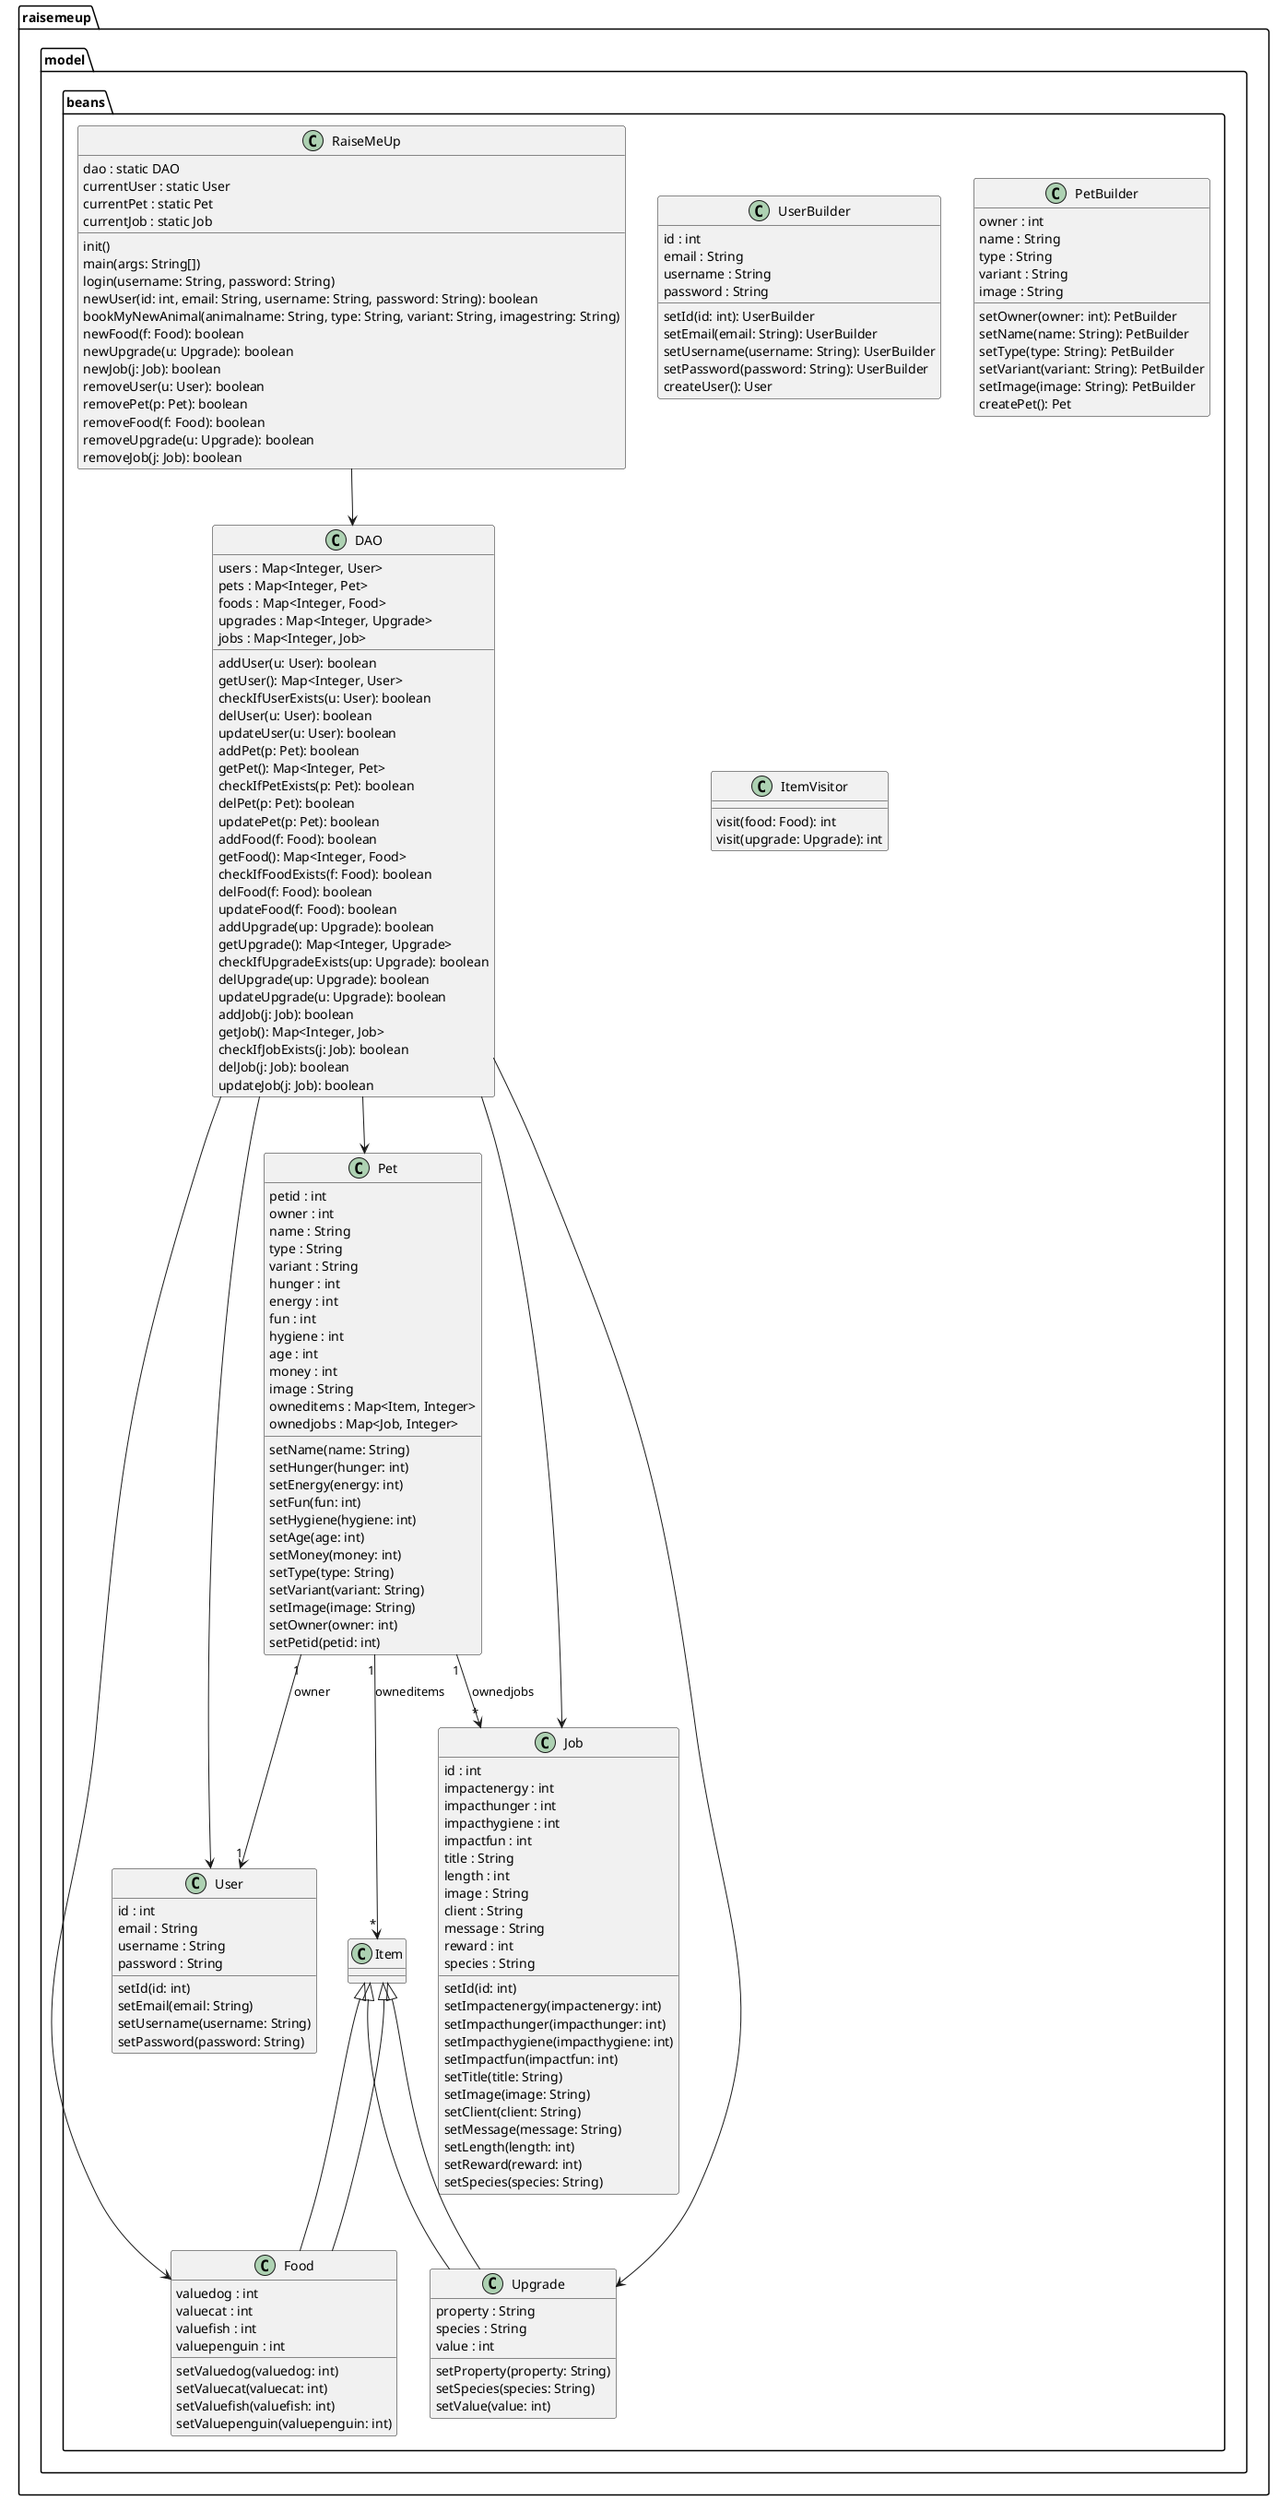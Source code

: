 @startuml

package raisemeup.model.beans {
    class User {
        id : int
        email : String
        username : String
        password : String
        setId(id: int)
        setEmail(email: String)
        setUsername(username: String)
        setPassword(password: String)
    }

    class UserBuilder {
        id : int
        email : String
        username : String
        password : String
        setId(id: int): UserBuilder
        setEmail(email: String): UserBuilder
        setUsername(username: String): UserBuilder
        setPassword(password: String): UserBuilder
        createUser(): User
    }

    class Pet {
        petid : int
        owner : int
        name : String
        type : String
        variant : String
        hunger : int
        energy : int
        fun : int
        hygiene : int
        age : int
        money : int
        image : String
        owneditems : Map<Item, Integer>
        ownedjobs : Map<Job, Integer>
        setName(name: String)
        setHunger(hunger: int)
        setEnergy(energy: int)
        setFun(fun: int)
        setHygiene(hygiene: int)
        setAge(age: int)
        setMoney(money: int)
        setType(type: String)
        setVariant(variant: String)
        setImage(image: String)
        setOwner(owner: int)
        setPetid(petid: int)
    }

    class PetBuilder {
        owner : int
        name : String
        type : String
        variant : String
        image : String
        setOwner(owner: int): PetBuilder
        setName(name: String): PetBuilder
        setType(type: String): PetBuilder
        setVariant(variant: String): PetBuilder
        setImage(image: String): PetBuilder
        createPet(): Pet
    }

    class Job {
        id : int
        impactenergy : int
        impacthunger : int
        impacthygiene : int
        impactfun : int
        title : String
        length : int
        image : String
        client : String
        message : String
        reward : int
        species : String
        setId(id: int)
        setImpactenergy(impactenergy: int)
        setImpacthunger(impacthunger: int)
        setImpacthygiene(impacthygiene: int)
        setImpactfun(impactfun: int)
        setTitle(title: String)
        setImage(image: String)
        setClient(client: String)
        setMessage(message: String)
        setLength(length: int)
        setReward(reward: int)
        setSpecies(species: String)
    }

    class Food extends Item {
        valuedog : int
        valuecat : int
        valuefish : int
        valuepenguin : int
        setValuedog(valuedog: int)
        setValuecat(valuecat: int)
        setValuefish(valuefish: int)
        setValuepenguin(valuepenguin: int)
    }

    class Upgrade extends Item {
        property : String
        species : String
        value : int
        setProperty(property: String)
        setSpecies(species: String)
        setValue(value: int)
    }

    class ItemVisitor {
        visit(food: Food): int
        visit(upgrade: Upgrade): int
    }

    class DAO {
        users : Map<Integer, User>
        pets : Map<Integer, Pet>
        foods : Map<Integer, Food>
        upgrades : Map<Integer, Upgrade>
        jobs : Map<Integer, Job>
        addUser(u: User): boolean
        getUser(): Map<Integer, User>
        checkIfUserExists(u: User): boolean
        delUser(u: User): boolean
        updateUser(u: User): boolean
        addPet(p: Pet): boolean
        getPet(): Map<Integer, Pet>
        checkIfPetExists(p: Pet): boolean
        delPet(p: Pet): boolean
        updatePet(p: Pet): boolean
        addFood(f: Food): boolean
        getFood(): Map<Integer, Food>
        checkIfFoodExists(f: Food): boolean
        delFood(f: Food): boolean
        updateFood(f: Food): boolean
        addUpgrade(up: Upgrade): boolean
        getUpgrade(): Map<Integer, Upgrade>
        checkIfUpgradeExists(up: Upgrade): boolean
        delUpgrade(up: Upgrade): boolean
        updateUpgrade(u: Upgrade): boolean
        addJob(j: Job): boolean
        getJob(): Map<Integer, Job>
        checkIfJobExists(j: Job): boolean
        delJob(j: Job): boolean
        updateJob(j: Job): boolean
    }

    class RaiseMeUp {
        dao : static DAO
        currentUser : static User
        currentPet : static Pet
        currentJob : static Job
        init()
        main(args: String[])
        login(username: String, password: String)
        newUser(id: int, email: String, username: String, password: String): boolean
        bookMyNewAnimal(animalname: String, type: String, variant: String, imagestring: String)
        newFood(f: Food): boolean
        newUpgrade(u: Upgrade): boolean
        newJob(j: Job): boolean
        removeUser(u: User): boolean
        removePet(p: Pet): boolean
        removeFood(f: Food): boolean
        removeUpgrade(u: Upgrade): boolean
        removeJob(j: Job): boolean
    }

    Pet "1" --> "1" User : owner
    Pet "1" --> "*" Job : ownedjobs
    Pet "1" --> "*" Item : owneditems
    Food --|> Item
    Upgrade --|> Item
    DAO --> User
    DAO --> Pet
    DAO --> Food
    DAO --> Upgrade
    DAO --> Job
    RaiseMeUp --> DAO
}

@enduml

